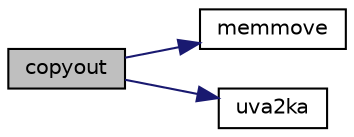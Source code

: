 digraph "copyout"
{
 // LATEX_PDF_SIZE
  edge [fontname="Helvetica",fontsize="10",labelfontname="Helvetica",labelfontsize="10"];
  node [fontname="Helvetica",fontsize="10",shape=record];
  rankdir="LR";
  Node1 [label="copyout",height=0.2,width=0.4,color="black", fillcolor="grey75", style="filled", fontcolor="black",tooltip=" "];
  Node1 -> Node2 [color="midnightblue",fontsize="10",style="solid",fontname="Helvetica"];
  Node2 [label="memmove",height=0.2,width=0.4,color="black", fillcolor="white", style="filled",URL="$d5/d64/defs_8h.html#aa9c8577c0e9d233f85892ec2d9bfe212",tooltip=" "];
  Node1 -> Node3 [color="midnightblue",fontsize="10",style="solid",fontname="Helvetica"];
  Node3 [label="uva2ka",height=0.2,width=0.4,color="black", fillcolor="white", style="filled",URL="$de/de9/vm_8c.html#adefebae1abb3b54fd04d6d4858e7735b",tooltip=" "];
}
